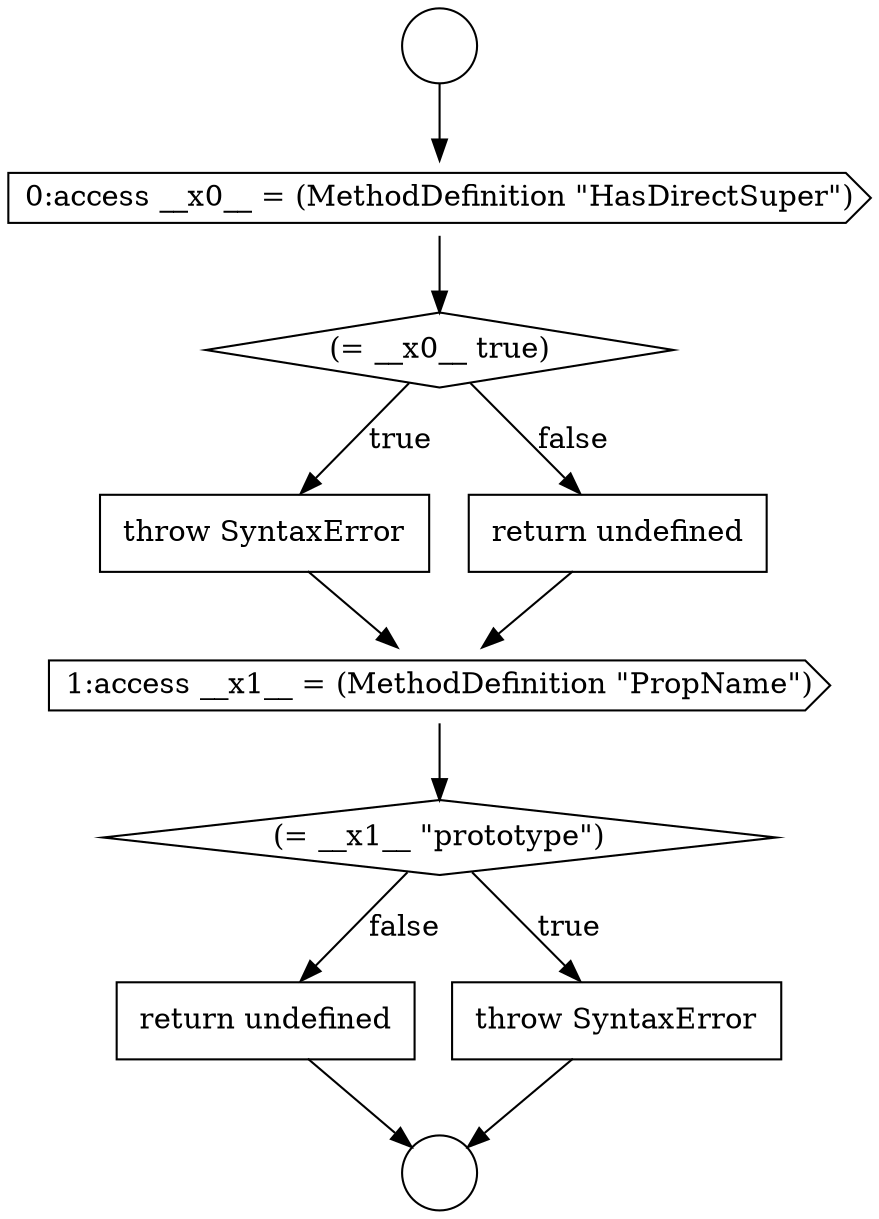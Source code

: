 digraph {
  node19382 [shape=cds, label=<<font color="black">1:access __x1__ = (MethodDefinition &quot;PropName&quot;)</font>> color="black" fillcolor="white" style=filled]
  node19379 [shape=diamond, label=<<font color="black">(= __x0__ true)</font>> color="black" fillcolor="white" style=filled]
  node19383 [shape=diamond, label=<<font color="black">(= __x1__ &quot;prototype&quot;)</font>> color="black" fillcolor="white" style=filled]
  node19380 [shape=none, margin=0, label=<<font color="black">
    <table border="0" cellborder="1" cellspacing="0" cellpadding="10">
      <tr><td align="left">throw SyntaxError</td></tr>
    </table>
  </font>> color="black" fillcolor="white" style=filled]
  node19381 [shape=none, margin=0, label=<<font color="black">
    <table border="0" cellborder="1" cellspacing="0" cellpadding="10">
      <tr><td align="left">return undefined</td></tr>
    </table>
  </font>> color="black" fillcolor="white" style=filled]
  node19376 [shape=circle label=" " color="black" fillcolor="white" style=filled]
  node19385 [shape=none, margin=0, label=<<font color="black">
    <table border="0" cellborder="1" cellspacing="0" cellpadding="10">
      <tr><td align="left">return undefined</td></tr>
    </table>
  </font>> color="black" fillcolor="white" style=filled]
  node19384 [shape=none, margin=0, label=<<font color="black">
    <table border="0" cellborder="1" cellspacing="0" cellpadding="10">
      <tr><td align="left">throw SyntaxError</td></tr>
    </table>
  </font>> color="black" fillcolor="white" style=filled]
  node19377 [shape=circle label=" " color="black" fillcolor="white" style=filled]
  node19378 [shape=cds, label=<<font color="black">0:access __x0__ = (MethodDefinition &quot;HasDirectSuper&quot;)</font>> color="black" fillcolor="white" style=filled]
  node19383 -> node19384 [label=<<font color="black">true</font>> color="black"]
  node19383 -> node19385 [label=<<font color="black">false</font>> color="black"]
  node19381 -> node19382 [ color="black"]
  node19376 -> node19378 [ color="black"]
  node19385 -> node19377 [ color="black"]
  node19378 -> node19379 [ color="black"]
  node19380 -> node19382 [ color="black"]
  node19384 -> node19377 [ color="black"]
  node19379 -> node19380 [label=<<font color="black">true</font>> color="black"]
  node19379 -> node19381 [label=<<font color="black">false</font>> color="black"]
  node19382 -> node19383 [ color="black"]
}

